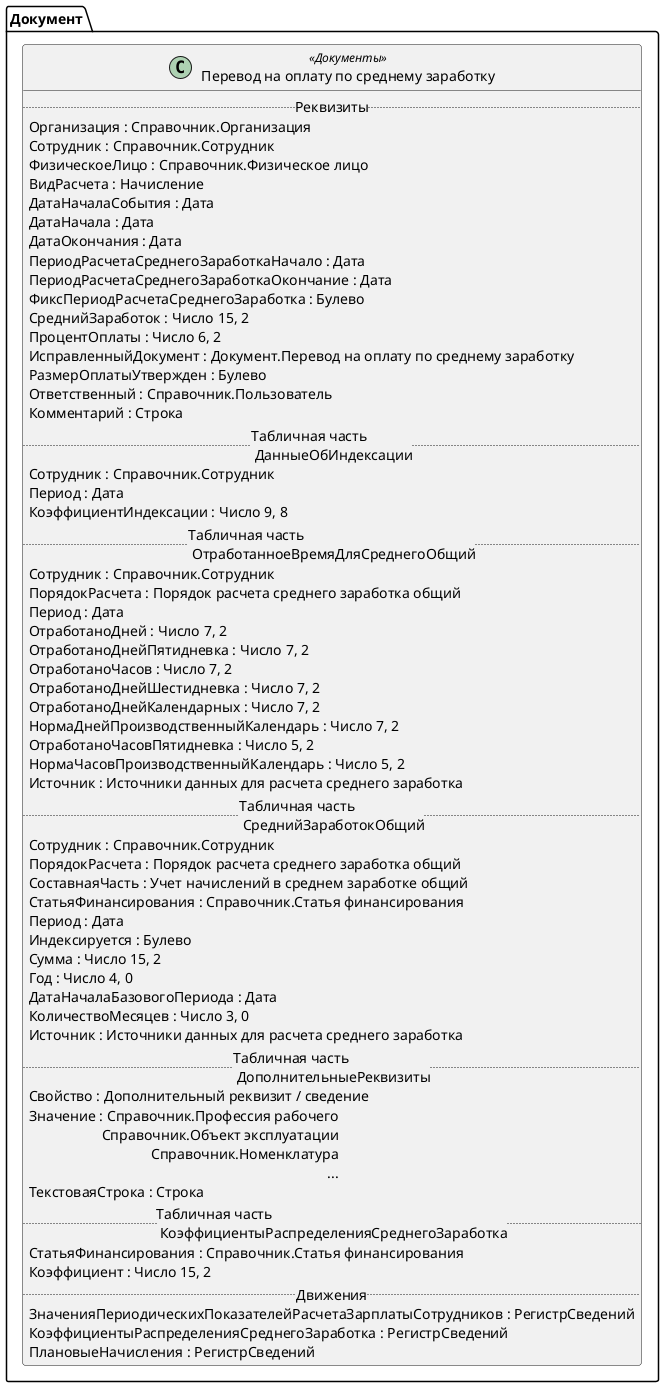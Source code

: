 ﻿@startuml ПереводНаОплатуПоСреднемуЗаработку
'!include templates.wsd
'..\include templates.wsd
class Документ.ПереводНаОплатуПоСреднемуЗаработку as "Перевод на оплату по среднему заработку" <<Документы>>
{
..Реквизиты..
Организация : Справочник.Организация
Сотрудник : Справочник.Сотрудник
ФизическоеЛицо : Справочник.Физическое лицо
ВидРасчета : Начисление
ДатаНачалаСобытия : Дата
ДатаНачала : Дата
ДатаОкончания : Дата
ПериодРасчетаСреднегоЗаработкаНачало : Дата
ПериодРасчетаСреднегоЗаработкаОкончание : Дата
ФиксПериодРасчетаСреднегоЗаработка : Булево
СреднийЗаработок : Число 15, 2
ПроцентОплаты : Число 6, 2
ИсправленныйДокумент : Документ.Перевод на оплату по среднему заработку
РазмерОплатыУтвержден : Булево
Ответственный : Справочник.Пользователь
Комментарий : Строка
..Табличная часть \n ДанныеОбИндексации..
Сотрудник : Справочник.Сотрудник
Период : Дата
КоэффициентИндексации : Число 9, 8
..Табличная часть \n ОтработанноеВремяДляСреднегоОбщий..
Сотрудник : Справочник.Сотрудник
ПорядокРасчета : Порядок расчета среднего заработка общий
Период : Дата
ОтработаноДней : Число 7, 2
ОтработаноДнейПятидневка : Число 7, 2
ОтработаноЧасов : Число 7, 2
ОтработаноДнейШестидневка : Число 7, 2
ОтработаноДнейКалендарных : Число 7, 2
НормаДнейПроизводственныйКалендарь : Число 7, 2
ОтработаноЧасовПятидневка : Число 5, 2
НормаЧасовПроизводственныйКалендарь : Число 5, 2
Источник : Источники данных для расчета среднего заработка
..Табличная часть \n СреднийЗаработокОбщий..
Сотрудник : Справочник.Сотрудник
ПорядокРасчета : Порядок расчета среднего заработка общий
СоставнаяЧасть : Учет начислений в среднем заработке общий
СтатьяФинансирования : Справочник.Статья финансирования
Период : Дата
Индексируется : Булево
Сумма : Число 15, 2
Год : Число 4, 0
ДатаНачалаБазовогоПериода : Дата
КоличествоМесяцев : Число 3, 0
Источник : Источники данных для расчета среднего заработка
..Табличная часть \n ДополнительныеРеквизиты..
Свойство : Дополнительный реквизит / сведение
Значение : Справочник.Профессия рабочего\rСправочник.Объект эксплуатации\rСправочник.Номенклатура\r...
ТекстоваяСтрока : Строка
..Табличная часть \n КоэффициентыРаспределенияСреднегоЗаработка..
СтатьяФинансирования : Справочник.Статья финансирования
Коэффициент : Число 15, 2
..Движения..
ЗначенияПериодическихПоказателейРасчетаЗарплатыСотрудников : РегистрСведений
КоэффициентыРаспределенияСреднегоЗаработка : РегистрСведений
ПлановыеНачисления : РегистрСведений
}
@enduml
